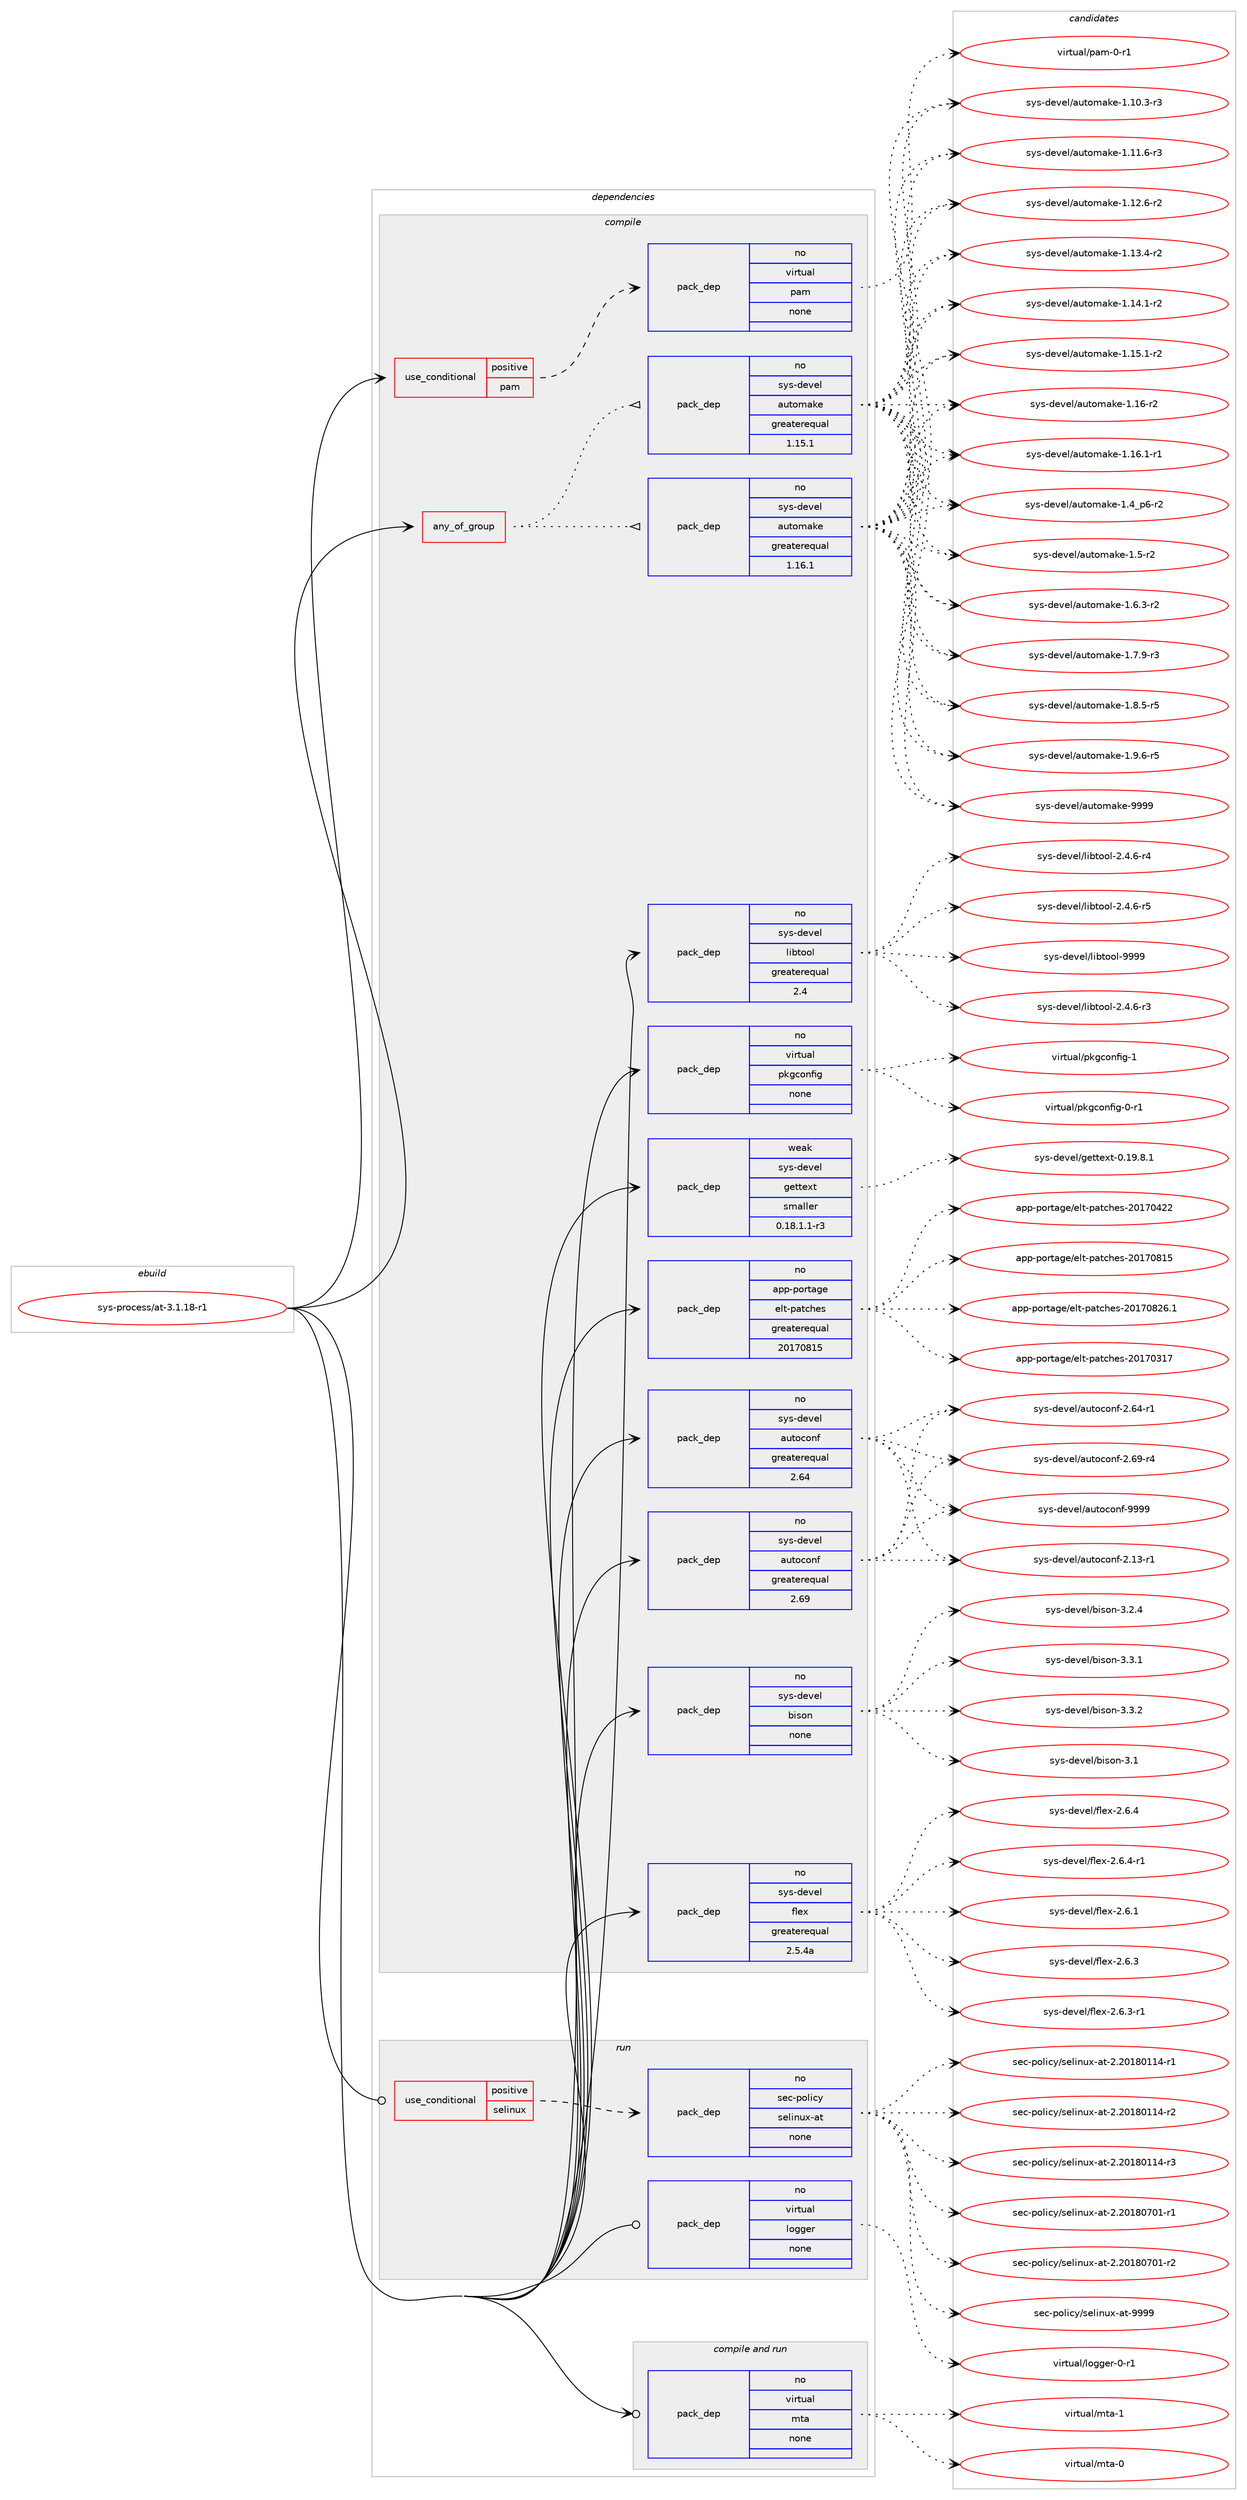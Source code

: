digraph prolog {

# *************
# Graph options
# *************

newrank=true;
concentrate=true;
compound=true;
graph [rankdir=LR,fontname=Helvetica,fontsize=10,ranksep=1.5];#, ranksep=2.5, nodesep=0.2];
edge  [arrowhead=vee];
node  [fontname=Helvetica,fontsize=10];

# **********
# The ebuild
# **********

subgraph cluster_leftcol {
color=gray;
rank=same;
label=<<i>ebuild</i>>;
id [label="sys-process/at-3.1.18-r1", color=red, width=4, href="../sys-process/at-3.1.18-r1.svg"];
}

# ****************
# The dependencies
# ****************

subgraph cluster_midcol {
color=gray;
label=<<i>dependencies</i>>;
subgraph cluster_compile {
fillcolor="#eeeeee";
style=filled;
label=<<i>compile</i>>;
subgraph any27769 {
dependency1740091 [label=<<TABLE BORDER="0" CELLBORDER="1" CELLSPACING="0" CELLPADDING="4"><TR><TD CELLPADDING="10">any_of_group</TD></TR></TABLE>>, shape=none, color=red];subgraph pack1248940 {
dependency1740092 [label=<<TABLE BORDER="0" CELLBORDER="1" CELLSPACING="0" CELLPADDING="4" WIDTH="220"><TR><TD ROWSPAN="6" CELLPADDING="30">pack_dep</TD></TR><TR><TD WIDTH="110">no</TD></TR><TR><TD>sys-devel</TD></TR><TR><TD>automake</TD></TR><TR><TD>greaterequal</TD></TR><TR><TD>1.16.1</TD></TR></TABLE>>, shape=none, color=blue];
}
dependency1740091:e -> dependency1740092:w [weight=20,style="dotted",arrowhead="oinv"];
subgraph pack1248941 {
dependency1740093 [label=<<TABLE BORDER="0" CELLBORDER="1" CELLSPACING="0" CELLPADDING="4" WIDTH="220"><TR><TD ROWSPAN="6" CELLPADDING="30">pack_dep</TD></TR><TR><TD WIDTH="110">no</TD></TR><TR><TD>sys-devel</TD></TR><TR><TD>automake</TD></TR><TR><TD>greaterequal</TD></TR><TR><TD>1.15.1</TD></TR></TABLE>>, shape=none, color=blue];
}
dependency1740091:e -> dependency1740093:w [weight=20,style="dotted",arrowhead="oinv"];
}
id:e -> dependency1740091:w [weight=20,style="solid",arrowhead="vee"];
subgraph cond462390 {
dependency1740094 [label=<<TABLE BORDER="0" CELLBORDER="1" CELLSPACING="0" CELLPADDING="4"><TR><TD ROWSPAN="3" CELLPADDING="10">use_conditional</TD></TR><TR><TD>positive</TD></TR><TR><TD>pam</TD></TR></TABLE>>, shape=none, color=red];
subgraph pack1248942 {
dependency1740095 [label=<<TABLE BORDER="0" CELLBORDER="1" CELLSPACING="0" CELLPADDING="4" WIDTH="220"><TR><TD ROWSPAN="6" CELLPADDING="30">pack_dep</TD></TR><TR><TD WIDTH="110">no</TD></TR><TR><TD>virtual</TD></TR><TR><TD>pam</TD></TR><TR><TD>none</TD></TR><TR><TD></TD></TR></TABLE>>, shape=none, color=blue];
}
dependency1740094:e -> dependency1740095:w [weight=20,style="dashed",arrowhead="vee"];
}
id:e -> dependency1740094:w [weight=20,style="solid",arrowhead="vee"];
subgraph pack1248943 {
dependency1740096 [label=<<TABLE BORDER="0" CELLBORDER="1" CELLSPACING="0" CELLPADDING="4" WIDTH="220"><TR><TD ROWSPAN="6" CELLPADDING="30">pack_dep</TD></TR><TR><TD WIDTH="110">no</TD></TR><TR><TD>app-portage</TD></TR><TR><TD>elt-patches</TD></TR><TR><TD>greaterequal</TD></TR><TR><TD>20170815</TD></TR></TABLE>>, shape=none, color=blue];
}
id:e -> dependency1740096:w [weight=20,style="solid",arrowhead="vee"];
subgraph pack1248944 {
dependency1740097 [label=<<TABLE BORDER="0" CELLBORDER="1" CELLSPACING="0" CELLPADDING="4" WIDTH="220"><TR><TD ROWSPAN="6" CELLPADDING="30">pack_dep</TD></TR><TR><TD WIDTH="110">no</TD></TR><TR><TD>sys-devel</TD></TR><TR><TD>autoconf</TD></TR><TR><TD>greaterequal</TD></TR><TR><TD>2.64</TD></TR></TABLE>>, shape=none, color=blue];
}
id:e -> dependency1740097:w [weight=20,style="solid",arrowhead="vee"];
subgraph pack1248945 {
dependency1740098 [label=<<TABLE BORDER="0" CELLBORDER="1" CELLSPACING="0" CELLPADDING="4" WIDTH="220"><TR><TD ROWSPAN="6" CELLPADDING="30">pack_dep</TD></TR><TR><TD WIDTH="110">no</TD></TR><TR><TD>sys-devel</TD></TR><TR><TD>autoconf</TD></TR><TR><TD>greaterequal</TD></TR><TR><TD>2.69</TD></TR></TABLE>>, shape=none, color=blue];
}
id:e -> dependency1740098:w [weight=20,style="solid",arrowhead="vee"];
subgraph pack1248946 {
dependency1740099 [label=<<TABLE BORDER="0" CELLBORDER="1" CELLSPACING="0" CELLPADDING="4" WIDTH="220"><TR><TD ROWSPAN="6" CELLPADDING="30">pack_dep</TD></TR><TR><TD WIDTH="110">no</TD></TR><TR><TD>sys-devel</TD></TR><TR><TD>bison</TD></TR><TR><TD>none</TD></TR><TR><TD></TD></TR></TABLE>>, shape=none, color=blue];
}
id:e -> dependency1740099:w [weight=20,style="solid",arrowhead="vee"];
subgraph pack1248947 {
dependency1740100 [label=<<TABLE BORDER="0" CELLBORDER="1" CELLSPACING="0" CELLPADDING="4" WIDTH="220"><TR><TD ROWSPAN="6" CELLPADDING="30">pack_dep</TD></TR><TR><TD WIDTH="110">no</TD></TR><TR><TD>sys-devel</TD></TR><TR><TD>flex</TD></TR><TR><TD>greaterequal</TD></TR><TR><TD>2.5.4a</TD></TR></TABLE>>, shape=none, color=blue];
}
id:e -> dependency1740100:w [weight=20,style="solid",arrowhead="vee"];
subgraph pack1248948 {
dependency1740101 [label=<<TABLE BORDER="0" CELLBORDER="1" CELLSPACING="0" CELLPADDING="4" WIDTH="220"><TR><TD ROWSPAN="6" CELLPADDING="30">pack_dep</TD></TR><TR><TD WIDTH="110">no</TD></TR><TR><TD>sys-devel</TD></TR><TR><TD>libtool</TD></TR><TR><TD>greaterequal</TD></TR><TR><TD>2.4</TD></TR></TABLE>>, shape=none, color=blue];
}
id:e -> dependency1740101:w [weight=20,style="solid",arrowhead="vee"];
subgraph pack1248949 {
dependency1740102 [label=<<TABLE BORDER="0" CELLBORDER="1" CELLSPACING="0" CELLPADDING="4" WIDTH="220"><TR><TD ROWSPAN="6" CELLPADDING="30">pack_dep</TD></TR><TR><TD WIDTH="110">no</TD></TR><TR><TD>virtual</TD></TR><TR><TD>pkgconfig</TD></TR><TR><TD>none</TD></TR><TR><TD></TD></TR></TABLE>>, shape=none, color=blue];
}
id:e -> dependency1740102:w [weight=20,style="solid",arrowhead="vee"];
subgraph pack1248950 {
dependency1740103 [label=<<TABLE BORDER="0" CELLBORDER="1" CELLSPACING="0" CELLPADDING="4" WIDTH="220"><TR><TD ROWSPAN="6" CELLPADDING="30">pack_dep</TD></TR><TR><TD WIDTH="110">weak</TD></TR><TR><TD>sys-devel</TD></TR><TR><TD>gettext</TD></TR><TR><TD>smaller</TD></TR><TR><TD>0.18.1.1-r3</TD></TR></TABLE>>, shape=none, color=blue];
}
id:e -> dependency1740103:w [weight=20,style="solid",arrowhead="vee"];
}
subgraph cluster_compileandrun {
fillcolor="#eeeeee";
style=filled;
label=<<i>compile and run</i>>;
subgraph pack1248951 {
dependency1740104 [label=<<TABLE BORDER="0" CELLBORDER="1" CELLSPACING="0" CELLPADDING="4" WIDTH="220"><TR><TD ROWSPAN="6" CELLPADDING="30">pack_dep</TD></TR><TR><TD WIDTH="110">no</TD></TR><TR><TD>virtual</TD></TR><TR><TD>mta</TD></TR><TR><TD>none</TD></TR><TR><TD></TD></TR></TABLE>>, shape=none, color=blue];
}
id:e -> dependency1740104:w [weight=20,style="solid",arrowhead="odotvee"];
}
subgraph cluster_run {
fillcolor="#eeeeee";
style=filled;
label=<<i>run</i>>;
subgraph cond462391 {
dependency1740105 [label=<<TABLE BORDER="0" CELLBORDER="1" CELLSPACING="0" CELLPADDING="4"><TR><TD ROWSPAN="3" CELLPADDING="10">use_conditional</TD></TR><TR><TD>positive</TD></TR><TR><TD>selinux</TD></TR></TABLE>>, shape=none, color=red];
subgraph pack1248952 {
dependency1740106 [label=<<TABLE BORDER="0" CELLBORDER="1" CELLSPACING="0" CELLPADDING="4" WIDTH="220"><TR><TD ROWSPAN="6" CELLPADDING="30">pack_dep</TD></TR><TR><TD WIDTH="110">no</TD></TR><TR><TD>sec-policy</TD></TR><TR><TD>selinux-at</TD></TR><TR><TD>none</TD></TR><TR><TD></TD></TR></TABLE>>, shape=none, color=blue];
}
dependency1740105:e -> dependency1740106:w [weight=20,style="dashed",arrowhead="vee"];
}
id:e -> dependency1740105:w [weight=20,style="solid",arrowhead="odot"];
subgraph pack1248953 {
dependency1740107 [label=<<TABLE BORDER="0" CELLBORDER="1" CELLSPACING="0" CELLPADDING="4" WIDTH="220"><TR><TD ROWSPAN="6" CELLPADDING="30">pack_dep</TD></TR><TR><TD WIDTH="110">no</TD></TR><TR><TD>virtual</TD></TR><TR><TD>logger</TD></TR><TR><TD>none</TD></TR><TR><TD></TD></TR></TABLE>>, shape=none, color=blue];
}
id:e -> dependency1740107:w [weight=20,style="solid",arrowhead="odot"];
}
}

# **************
# The candidates
# **************

subgraph cluster_choices {
rank=same;
color=gray;
label=<<i>candidates</i>>;

subgraph choice1248940 {
color=black;
nodesep=1;
choice11512111545100101118101108479711711611110997107101454946494846514511451 [label="sys-devel/automake-1.10.3-r3", color=red, width=4,href="../sys-devel/automake-1.10.3-r3.svg"];
choice11512111545100101118101108479711711611110997107101454946494946544511451 [label="sys-devel/automake-1.11.6-r3", color=red, width=4,href="../sys-devel/automake-1.11.6-r3.svg"];
choice11512111545100101118101108479711711611110997107101454946495046544511450 [label="sys-devel/automake-1.12.6-r2", color=red, width=4,href="../sys-devel/automake-1.12.6-r2.svg"];
choice11512111545100101118101108479711711611110997107101454946495146524511450 [label="sys-devel/automake-1.13.4-r2", color=red, width=4,href="../sys-devel/automake-1.13.4-r2.svg"];
choice11512111545100101118101108479711711611110997107101454946495246494511450 [label="sys-devel/automake-1.14.1-r2", color=red, width=4,href="../sys-devel/automake-1.14.1-r2.svg"];
choice11512111545100101118101108479711711611110997107101454946495346494511450 [label="sys-devel/automake-1.15.1-r2", color=red, width=4,href="../sys-devel/automake-1.15.1-r2.svg"];
choice1151211154510010111810110847971171161111099710710145494649544511450 [label="sys-devel/automake-1.16-r2", color=red, width=4,href="../sys-devel/automake-1.16-r2.svg"];
choice11512111545100101118101108479711711611110997107101454946495446494511449 [label="sys-devel/automake-1.16.1-r1", color=red, width=4,href="../sys-devel/automake-1.16.1-r1.svg"];
choice115121115451001011181011084797117116111109971071014549465295112544511450 [label="sys-devel/automake-1.4_p6-r2", color=red, width=4,href="../sys-devel/automake-1.4_p6-r2.svg"];
choice11512111545100101118101108479711711611110997107101454946534511450 [label="sys-devel/automake-1.5-r2", color=red, width=4,href="../sys-devel/automake-1.5-r2.svg"];
choice115121115451001011181011084797117116111109971071014549465446514511450 [label="sys-devel/automake-1.6.3-r2", color=red, width=4,href="../sys-devel/automake-1.6.3-r2.svg"];
choice115121115451001011181011084797117116111109971071014549465546574511451 [label="sys-devel/automake-1.7.9-r3", color=red, width=4,href="../sys-devel/automake-1.7.9-r3.svg"];
choice115121115451001011181011084797117116111109971071014549465646534511453 [label="sys-devel/automake-1.8.5-r5", color=red, width=4,href="../sys-devel/automake-1.8.5-r5.svg"];
choice115121115451001011181011084797117116111109971071014549465746544511453 [label="sys-devel/automake-1.9.6-r5", color=red, width=4,href="../sys-devel/automake-1.9.6-r5.svg"];
choice115121115451001011181011084797117116111109971071014557575757 [label="sys-devel/automake-9999", color=red, width=4,href="../sys-devel/automake-9999.svg"];
dependency1740092:e -> choice11512111545100101118101108479711711611110997107101454946494846514511451:w [style=dotted,weight="100"];
dependency1740092:e -> choice11512111545100101118101108479711711611110997107101454946494946544511451:w [style=dotted,weight="100"];
dependency1740092:e -> choice11512111545100101118101108479711711611110997107101454946495046544511450:w [style=dotted,weight="100"];
dependency1740092:e -> choice11512111545100101118101108479711711611110997107101454946495146524511450:w [style=dotted,weight="100"];
dependency1740092:e -> choice11512111545100101118101108479711711611110997107101454946495246494511450:w [style=dotted,weight="100"];
dependency1740092:e -> choice11512111545100101118101108479711711611110997107101454946495346494511450:w [style=dotted,weight="100"];
dependency1740092:e -> choice1151211154510010111810110847971171161111099710710145494649544511450:w [style=dotted,weight="100"];
dependency1740092:e -> choice11512111545100101118101108479711711611110997107101454946495446494511449:w [style=dotted,weight="100"];
dependency1740092:e -> choice115121115451001011181011084797117116111109971071014549465295112544511450:w [style=dotted,weight="100"];
dependency1740092:e -> choice11512111545100101118101108479711711611110997107101454946534511450:w [style=dotted,weight="100"];
dependency1740092:e -> choice115121115451001011181011084797117116111109971071014549465446514511450:w [style=dotted,weight="100"];
dependency1740092:e -> choice115121115451001011181011084797117116111109971071014549465546574511451:w [style=dotted,weight="100"];
dependency1740092:e -> choice115121115451001011181011084797117116111109971071014549465646534511453:w [style=dotted,weight="100"];
dependency1740092:e -> choice115121115451001011181011084797117116111109971071014549465746544511453:w [style=dotted,weight="100"];
dependency1740092:e -> choice115121115451001011181011084797117116111109971071014557575757:w [style=dotted,weight="100"];
}
subgraph choice1248941 {
color=black;
nodesep=1;
choice11512111545100101118101108479711711611110997107101454946494846514511451 [label="sys-devel/automake-1.10.3-r3", color=red, width=4,href="../sys-devel/automake-1.10.3-r3.svg"];
choice11512111545100101118101108479711711611110997107101454946494946544511451 [label="sys-devel/automake-1.11.6-r3", color=red, width=4,href="../sys-devel/automake-1.11.6-r3.svg"];
choice11512111545100101118101108479711711611110997107101454946495046544511450 [label="sys-devel/automake-1.12.6-r2", color=red, width=4,href="../sys-devel/automake-1.12.6-r2.svg"];
choice11512111545100101118101108479711711611110997107101454946495146524511450 [label="sys-devel/automake-1.13.4-r2", color=red, width=4,href="../sys-devel/automake-1.13.4-r2.svg"];
choice11512111545100101118101108479711711611110997107101454946495246494511450 [label="sys-devel/automake-1.14.1-r2", color=red, width=4,href="../sys-devel/automake-1.14.1-r2.svg"];
choice11512111545100101118101108479711711611110997107101454946495346494511450 [label="sys-devel/automake-1.15.1-r2", color=red, width=4,href="../sys-devel/automake-1.15.1-r2.svg"];
choice1151211154510010111810110847971171161111099710710145494649544511450 [label="sys-devel/automake-1.16-r2", color=red, width=4,href="../sys-devel/automake-1.16-r2.svg"];
choice11512111545100101118101108479711711611110997107101454946495446494511449 [label="sys-devel/automake-1.16.1-r1", color=red, width=4,href="../sys-devel/automake-1.16.1-r1.svg"];
choice115121115451001011181011084797117116111109971071014549465295112544511450 [label="sys-devel/automake-1.4_p6-r2", color=red, width=4,href="../sys-devel/automake-1.4_p6-r2.svg"];
choice11512111545100101118101108479711711611110997107101454946534511450 [label="sys-devel/automake-1.5-r2", color=red, width=4,href="../sys-devel/automake-1.5-r2.svg"];
choice115121115451001011181011084797117116111109971071014549465446514511450 [label="sys-devel/automake-1.6.3-r2", color=red, width=4,href="../sys-devel/automake-1.6.3-r2.svg"];
choice115121115451001011181011084797117116111109971071014549465546574511451 [label="sys-devel/automake-1.7.9-r3", color=red, width=4,href="../sys-devel/automake-1.7.9-r3.svg"];
choice115121115451001011181011084797117116111109971071014549465646534511453 [label="sys-devel/automake-1.8.5-r5", color=red, width=4,href="../sys-devel/automake-1.8.5-r5.svg"];
choice115121115451001011181011084797117116111109971071014549465746544511453 [label="sys-devel/automake-1.9.6-r5", color=red, width=4,href="../sys-devel/automake-1.9.6-r5.svg"];
choice115121115451001011181011084797117116111109971071014557575757 [label="sys-devel/automake-9999", color=red, width=4,href="../sys-devel/automake-9999.svg"];
dependency1740093:e -> choice11512111545100101118101108479711711611110997107101454946494846514511451:w [style=dotted,weight="100"];
dependency1740093:e -> choice11512111545100101118101108479711711611110997107101454946494946544511451:w [style=dotted,weight="100"];
dependency1740093:e -> choice11512111545100101118101108479711711611110997107101454946495046544511450:w [style=dotted,weight="100"];
dependency1740093:e -> choice11512111545100101118101108479711711611110997107101454946495146524511450:w [style=dotted,weight="100"];
dependency1740093:e -> choice11512111545100101118101108479711711611110997107101454946495246494511450:w [style=dotted,weight="100"];
dependency1740093:e -> choice11512111545100101118101108479711711611110997107101454946495346494511450:w [style=dotted,weight="100"];
dependency1740093:e -> choice1151211154510010111810110847971171161111099710710145494649544511450:w [style=dotted,weight="100"];
dependency1740093:e -> choice11512111545100101118101108479711711611110997107101454946495446494511449:w [style=dotted,weight="100"];
dependency1740093:e -> choice115121115451001011181011084797117116111109971071014549465295112544511450:w [style=dotted,weight="100"];
dependency1740093:e -> choice11512111545100101118101108479711711611110997107101454946534511450:w [style=dotted,weight="100"];
dependency1740093:e -> choice115121115451001011181011084797117116111109971071014549465446514511450:w [style=dotted,weight="100"];
dependency1740093:e -> choice115121115451001011181011084797117116111109971071014549465546574511451:w [style=dotted,weight="100"];
dependency1740093:e -> choice115121115451001011181011084797117116111109971071014549465646534511453:w [style=dotted,weight="100"];
dependency1740093:e -> choice115121115451001011181011084797117116111109971071014549465746544511453:w [style=dotted,weight="100"];
dependency1740093:e -> choice115121115451001011181011084797117116111109971071014557575757:w [style=dotted,weight="100"];
}
subgraph choice1248942 {
color=black;
nodesep=1;
choice11810511411611797108471129710945484511449 [label="virtual/pam-0-r1", color=red, width=4,href="../virtual/pam-0-r1.svg"];
dependency1740095:e -> choice11810511411611797108471129710945484511449:w [style=dotted,weight="100"];
}
subgraph choice1248943 {
color=black;
nodesep=1;
choice97112112451121111141169710310147101108116451129711699104101115455048495548514955 [label="app-portage/elt-patches-20170317", color=red, width=4,href="../app-portage/elt-patches-20170317.svg"];
choice97112112451121111141169710310147101108116451129711699104101115455048495548525050 [label="app-portage/elt-patches-20170422", color=red, width=4,href="../app-portage/elt-patches-20170422.svg"];
choice97112112451121111141169710310147101108116451129711699104101115455048495548564953 [label="app-portage/elt-patches-20170815", color=red, width=4,href="../app-portage/elt-patches-20170815.svg"];
choice971121124511211111411697103101471011081164511297116991041011154550484955485650544649 [label="app-portage/elt-patches-20170826.1", color=red, width=4,href="../app-portage/elt-patches-20170826.1.svg"];
dependency1740096:e -> choice97112112451121111141169710310147101108116451129711699104101115455048495548514955:w [style=dotted,weight="100"];
dependency1740096:e -> choice97112112451121111141169710310147101108116451129711699104101115455048495548525050:w [style=dotted,weight="100"];
dependency1740096:e -> choice97112112451121111141169710310147101108116451129711699104101115455048495548564953:w [style=dotted,weight="100"];
dependency1740096:e -> choice971121124511211111411697103101471011081164511297116991041011154550484955485650544649:w [style=dotted,weight="100"];
}
subgraph choice1248944 {
color=black;
nodesep=1;
choice1151211154510010111810110847971171161119911111010245504649514511449 [label="sys-devel/autoconf-2.13-r1", color=red, width=4,href="../sys-devel/autoconf-2.13-r1.svg"];
choice1151211154510010111810110847971171161119911111010245504654524511449 [label="sys-devel/autoconf-2.64-r1", color=red, width=4,href="../sys-devel/autoconf-2.64-r1.svg"];
choice1151211154510010111810110847971171161119911111010245504654574511452 [label="sys-devel/autoconf-2.69-r4", color=red, width=4,href="../sys-devel/autoconf-2.69-r4.svg"];
choice115121115451001011181011084797117116111991111101024557575757 [label="sys-devel/autoconf-9999", color=red, width=4,href="../sys-devel/autoconf-9999.svg"];
dependency1740097:e -> choice1151211154510010111810110847971171161119911111010245504649514511449:w [style=dotted,weight="100"];
dependency1740097:e -> choice1151211154510010111810110847971171161119911111010245504654524511449:w [style=dotted,weight="100"];
dependency1740097:e -> choice1151211154510010111810110847971171161119911111010245504654574511452:w [style=dotted,weight="100"];
dependency1740097:e -> choice115121115451001011181011084797117116111991111101024557575757:w [style=dotted,weight="100"];
}
subgraph choice1248945 {
color=black;
nodesep=1;
choice1151211154510010111810110847971171161119911111010245504649514511449 [label="sys-devel/autoconf-2.13-r1", color=red, width=4,href="../sys-devel/autoconf-2.13-r1.svg"];
choice1151211154510010111810110847971171161119911111010245504654524511449 [label="sys-devel/autoconf-2.64-r1", color=red, width=4,href="../sys-devel/autoconf-2.64-r1.svg"];
choice1151211154510010111810110847971171161119911111010245504654574511452 [label="sys-devel/autoconf-2.69-r4", color=red, width=4,href="../sys-devel/autoconf-2.69-r4.svg"];
choice115121115451001011181011084797117116111991111101024557575757 [label="sys-devel/autoconf-9999", color=red, width=4,href="../sys-devel/autoconf-9999.svg"];
dependency1740098:e -> choice1151211154510010111810110847971171161119911111010245504649514511449:w [style=dotted,weight="100"];
dependency1740098:e -> choice1151211154510010111810110847971171161119911111010245504654524511449:w [style=dotted,weight="100"];
dependency1740098:e -> choice1151211154510010111810110847971171161119911111010245504654574511452:w [style=dotted,weight="100"];
dependency1740098:e -> choice115121115451001011181011084797117116111991111101024557575757:w [style=dotted,weight="100"];
}
subgraph choice1248946 {
color=black;
nodesep=1;
choice11512111545100101118101108479810511511111045514649 [label="sys-devel/bison-3.1", color=red, width=4,href="../sys-devel/bison-3.1.svg"];
choice115121115451001011181011084798105115111110455146504652 [label="sys-devel/bison-3.2.4", color=red, width=4,href="../sys-devel/bison-3.2.4.svg"];
choice115121115451001011181011084798105115111110455146514649 [label="sys-devel/bison-3.3.1", color=red, width=4,href="../sys-devel/bison-3.3.1.svg"];
choice115121115451001011181011084798105115111110455146514650 [label="sys-devel/bison-3.3.2", color=red, width=4,href="../sys-devel/bison-3.3.2.svg"];
dependency1740099:e -> choice11512111545100101118101108479810511511111045514649:w [style=dotted,weight="100"];
dependency1740099:e -> choice115121115451001011181011084798105115111110455146504652:w [style=dotted,weight="100"];
dependency1740099:e -> choice115121115451001011181011084798105115111110455146514649:w [style=dotted,weight="100"];
dependency1740099:e -> choice115121115451001011181011084798105115111110455146514650:w [style=dotted,weight="100"];
}
subgraph choice1248947 {
color=black;
nodesep=1;
choice1151211154510010111810110847102108101120455046544649 [label="sys-devel/flex-2.6.1", color=red, width=4,href="../sys-devel/flex-2.6.1.svg"];
choice1151211154510010111810110847102108101120455046544651 [label="sys-devel/flex-2.6.3", color=red, width=4,href="../sys-devel/flex-2.6.3.svg"];
choice11512111545100101118101108471021081011204550465446514511449 [label="sys-devel/flex-2.6.3-r1", color=red, width=4,href="../sys-devel/flex-2.6.3-r1.svg"];
choice1151211154510010111810110847102108101120455046544652 [label="sys-devel/flex-2.6.4", color=red, width=4,href="../sys-devel/flex-2.6.4.svg"];
choice11512111545100101118101108471021081011204550465446524511449 [label="sys-devel/flex-2.6.4-r1", color=red, width=4,href="../sys-devel/flex-2.6.4-r1.svg"];
dependency1740100:e -> choice1151211154510010111810110847102108101120455046544649:w [style=dotted,weight="100"];
dependency1740100:e -> choice1151211154510010111810110847102108101120455046544651:w [style=dotted,weight="100"];
dependency1740100:e -> choice11512111545100101118101108471021081011204550465446514511449:w [style=dotted,weight="100"];
dependency1740100:e -> choice1151211154510010111810110847102108101120455046544652:w [style=dotted,weight="100"];
dependency1740100:e -> choice11512111545100101118101108471021081011204550465446524511449:w [style=dotted,weight="100"];
}
subgraph choice1248948 {
color=black;
nodesep=1;
choice1151211154510010111810110847108105981161111111084550465246544511451 [label="sys-devel/libtool-2.4.6-r3", color=red, width=4,href="../sys-devel/libtool-2.4.6-r3.svg"];
choice1151211154510010111810110847108105981161111111084550465246544511452 [label="sys-devel/libtool-2.4.6-r4", color=red, width=4,href="../sys-devel/libtool-2.4.6-r4.svg"];
choice1151211154510010111810110847108105981161111111084550465246544511453 [label="sys-devel/libtool-2.4.6-r5", color=red, width=4,href="../sys-devel/libtool-2.4.6-r5.svg"];
choice1151211154510010111810110847108105981161111111084557575757 [label="sys-devel/libtool-9999", color=red, width=4,href="../sys-devel/libtool-9999.svg"];
dependency1740101:e -> choice1151211154510010111810110847108105981161111111084550465246544511451:w [style=dotted,weight="100"];
dependency1740101:e -> choice1151211154510010111810110847108105981161111111084550465246544511452:w [style=dotted,weight="100"];
dependency1740101:e -> choice1151211154510010111810110847108105981161111111084550465246544511453:w [style=dotted,weight="100"];
dependency1740101:e -> choice1151211154510010111810110847108105981161111111084557575757:w [style=dotted,weight="100"];
}
subgraph choice1248949 {
color=black;
nodesep=1;
choice11810511411611797108471121071039911111010210510345484511449 [label="virtual/pkgconfig-0-r1", color=red, width=4,href="../virtual/pkgconfig-0-r1.svg"];
choice1181051141161179710847112107103991111101021051034549 [label="virtual/pkgconfig-1", color=red, width=4,href="../virtual/pkgconfig-1.svg"];
dependency1740102:e -> choice11810511411611797108471121071039911111010210510345484511449:w [style=dotted,weight="100"];
dependency1740102:e -> choice1181051141161179710847112107103991111101021051034549:w [style=dotted,weight="100"];
}
subgraph choice1248950 {
color=black;
nodesep=1;
choice1151211154510010111810110847103101116116101120116454846495746564649 [label="sys-devel/gettext-0.19.8.1", color=red, width=4,href="../sys-devel/gettext-0.19.8.1.svg"];
dependency1740103:e -> choice1151211154510010111810110847103101116116101120116454846495746564649:w [style=dotted,weight="100"];
}
subgraph choice1248951 {
color=black;
nodesep=1;
choice1181051141161179710847109116974548 [label="virtual/mta-0", color=red, width=4,href="../virtual/mta-0.svg"];
choice1181051141161179710847109116974549 [label="virtual/mta-1", color=red, width=4,href="../virtual/mta-1.svg"];
dependency1740104:e -> choice1181051141161179710847109116974548:w [style=dotted,weight="100"];
dependency1740104:e -> choice1181051141161179710847109116974549:w [style=dotted,weight="100"];
}
subgraph choice1248952 {
color=black;
nodesep=1;
choice11510199451121111081059912147115101108105110117120459711645504650484956484949524511449 [label="sec-policy/selinux-at-2.20180114-r1", color=red, width=4,href="../sec-policy/selinux-at-2.20180114-r1.svg"];
choice11510199451121111081059912147115101108105110117120459711645504650484956484949524511450 [label="sec-policy/selinux-at-2.20180114-r2", color=red, width=4,href="../sec-policy/selinux-at-2.20180114-r2.svg"];
choice11510199451121111081059912147115101108105110117120459711645504650484956484949524511451 [label="sec-policy/selinux-at-2.20180114-r3", color=red, width=4,href="../sec-policy/selinux-at-2.20180114-r3.svg"];
choice11510199451121111081059912147115101108105110117120459711645504650484956485548494511449 [label="sec-policy/selinux-at-2.20180701-r1", color=red, width=4,href="../sec-policy/selinux-at-2.20180701-r1.svg"];
choice11510199451121111081059912147115101108105110117120459711645504650484956485548494511450 [label="sec-policy/selinux-at-2.20180701-r2", color=red, width=4,href="../sec-policy/selinux-at-2.20180701-r2.svg"];
choice1151019945112111108105991214711510110810511011712045971164557575757 [label="sec-policy/selinux-at-9999", color=red, width=4,href="../sec-policy/selinux-at-9999.svg"];
dependency1740106:e -> choice11510199451121111081059912147115101108105110117120459711645504650484956484949524511449:w [style=dotted,weight="100"];
dependency1740106:e -> choice11510199451121111081059912147115101108105110117120459711645504650484956484949524511450:w [style=dotted,weight="100"];
dependency1740106:e -> choice11510199451121111081059912147115101108105110117120459711645504650484956484949524511451:w [style=dotted,weight="100"];
dependency1740106:e -> choice11510199451121111081059912147115101108105110117120459711645504650484956485548494511449:w [style=dotted,weight="100"];
dependency1740106:e -> choice11510199451121111081059912147115101108105110117120459711645504650484956485548494511450:w [style=dotted,weight="100"];
dependency1740106:e -> choice1151019945112111108105991214711510110810511011712045971164557575757:w [style=dotted,weight="100"];
}
subgraph choice1248953 {
color=black;
nodesep=1;
choice118105114116117971084710811110310310111445484511449 [label="virtual/logger-0-r1", color=red, width=4,href="../virtual/logger-0-r1.svg"];
dependency1740107:e -> choice118105114116117971084710811110310310111445484511449:w [style=dotted,weight="100"];
}
}

}

